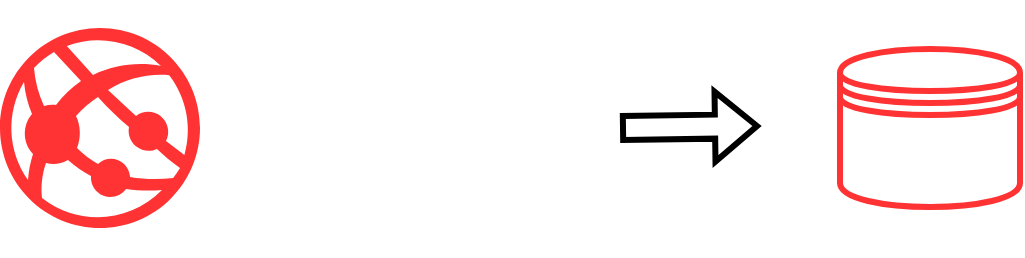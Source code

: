 <mxfile version="20.3.7" type="device"><diagram id="YC0r3TRO2AgtWLCtLdmQ" name="Page-1"><mxGraphModel dx="814" dy="518" grid="1" gridSize="10" guides="1" tooltips="1" connect="1" arrows="1" fold="1" page="1" pageScale="1" pageWidth="850" pageHeight="1100" math="0" shadow="0"><root><mxCell id="0"/><mxCell id="1" parent="0"/><mxCell id="uHdhGNezvzhBUlAK4gd6-5" value="" style="shape=image;html=1;verticalAlign=top;verticalLabelPosition=bottom;labelBackgroundColor=#ffffff;imageAspect=0;aspect=fixed;image=https://cdn0.iconfinder.com/data/icons/construction-2-21/512/construction-industry-building-19-128.png;backgroundOutline=0;imageBackground=none;sketch=0;fontColor=#F20707;" vertex="1" parent="1"><mxGeometry x="287" y="167" width="128" height="128" as="geometry"/></mxCell><mxCell id="uHdhGNezvzhBUlAK4gd6-7" value="" style="verticalLabelPosition=bottom;html=1;verticalAlign=top;align=center;strokeColor=none;fillColor=#FF3333;shape=mxgraph.azure.azure_website;pointerEvents=1;" vertex="1" parent="1"><mxGeometry x="140" y="181" width="100" height="100" as="geometry"/></mxCell><mxCell id="uHdhGNezvzhBUlAK4gd6-9" value="" style="shape=flexArrow;endArrow=classic;html=1;rounded=0;strokeWidth=3;" edge="1" parent="1"><mxGeometry width="50" height="50" relative="1" as="geometry"><mxPoint x="450" y="231" as="sourcePoint"/><mxPoint x="520" y="230" as="targetPoint"/></mxGeometry></mxCell><mxCell id="uHdhGNezvzhBUlAK4gd6-10" value="" style="shape=datastore;whiteSpace=wrap;html=1;strokeWidth=3;fillColor=none;strokeColor=#FF3333;" vertex="1" parent="1"><mxGeometry x="560" y="191.5" width="90" height="79" as="geometry"/></mxCell></root></mxGraphModel></diagram></mxfile>